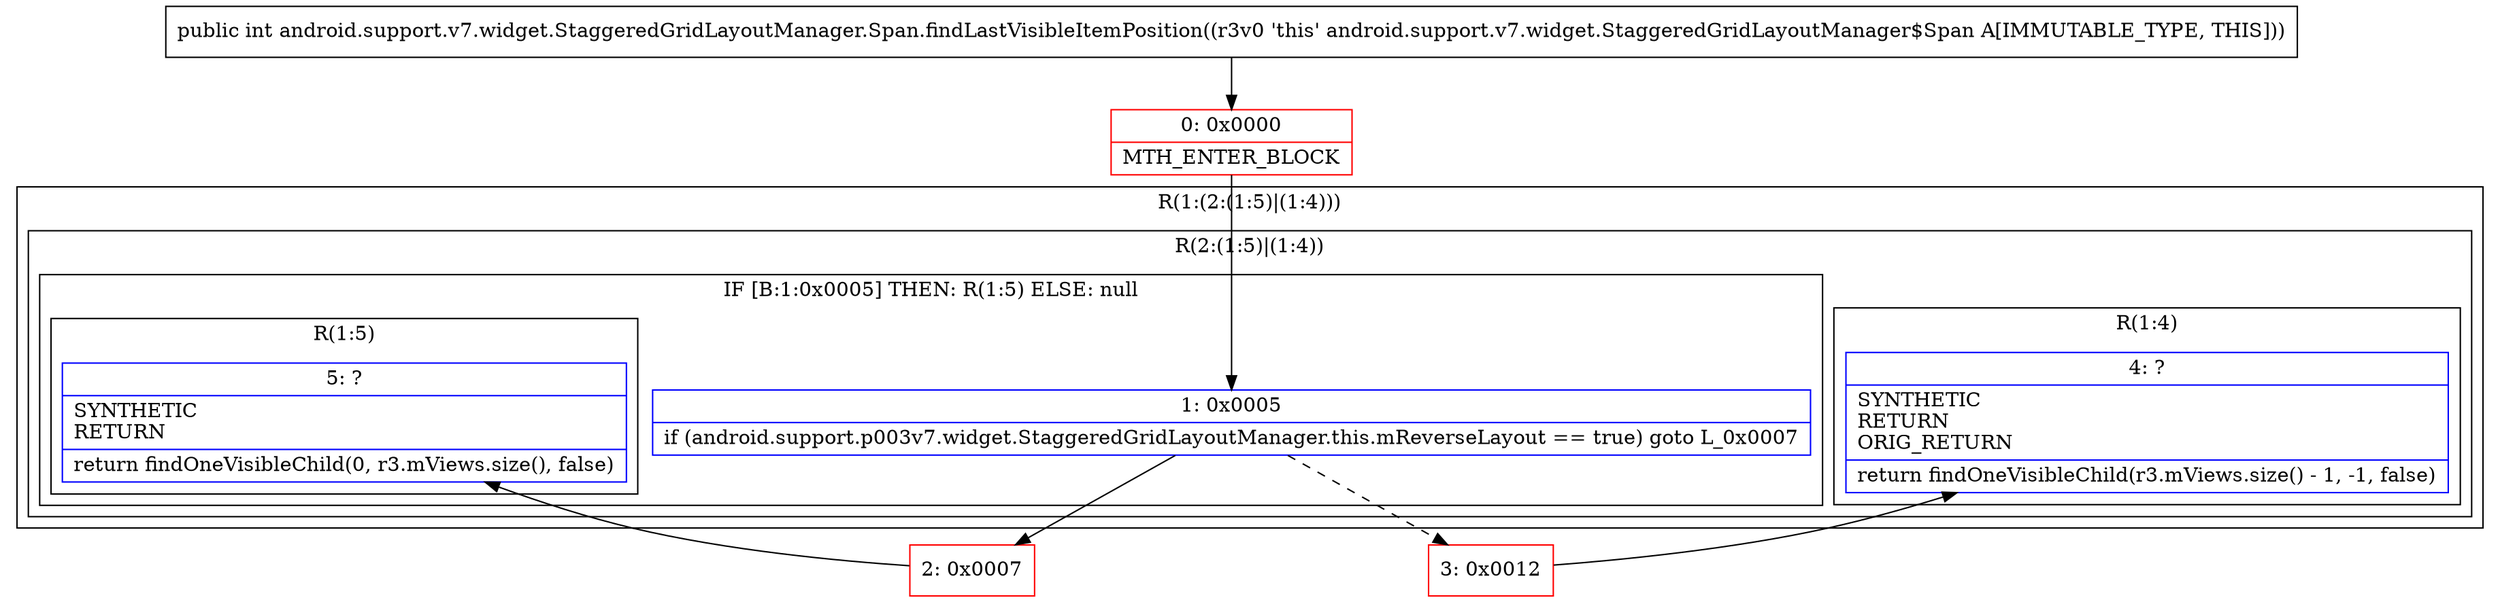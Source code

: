 digraph "CFG forandroid.support.v7.widget.StaggeredGridLayoutManager.Span.findLastVisibleItemPosition()I" {
subgraph cluster_Region_2107521428 {
label = "R(1:(2:(1:5)|(1:4)))";
node [shape=record,color=blue];
subgraph cluster_Region_1087773758 {
label = "R(2:(1:5)|(1:4))";
node [shape=record,color=blue];
subgraph cluster_IfRegion_1905279324 {
label = "IF [B:1:0x0005] THEN: R(1:5) ELSE: null";
node [shape=record,color=blue];
Node_1 [shape=record,label="{1\:\ 0x0005|if (android.support.p003v7.widget.StaggeredGridLayoutManager.this.mReverseLayout == true) goto L_0x0007\l}"];
subgraph cluster_Region_800767548 {
label = "R(1:5)";
node [shape=record,color=blue];
Node_5 [shape=record,label="{5\:\ ?|SYNTHETIC\lRETURN\l|return findOneVisibleChild(0, r3.mViews.size(), false)\l}"];
}
}
subgraph cluster_Region_593780934 {
label = "R(1:4)";
node [shape=record,color=blue];
Node_4 [shape=record,label="{4\:\ ?|SYNTHETIC\lRETURN\lORIG_RETURN\l|return findOneVisibleChild(r3.mViews.size() \- 1, \-1, false)\l}"];
}
}
}
Node_0 [shape=record,color=red,label="{0\:\ 0x0000|MTH_ENTER_BLOCK\l}"];
Node_2 [shape=record,color=red,label="{2\:\ 0x0007}"];
Node_3 [shape=record,color=red,label="{3\:\ 0x0012}"];
MethodNode[shape=record,label="{public int android.support.v7.widget.StaggeredGridLayoutManager.Span.findLastVisibleItemPosition((r3v0 'this' android.support.v7.widget.StaggeredGridLayoutManager$Span A[IMMUTABLE_TYPE, THIS])) }"];
MethodNode -> Node_0;
Node_1 -> Node_2;
Node_1 -> Node_3[style=dashed];
Node_0 -> Node_1;
Node_2 -> Node_5;
Node_3 -> Node_4;
}

